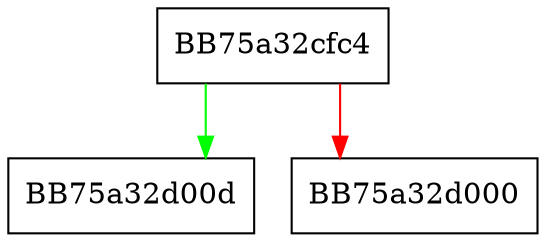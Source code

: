 digraph add_1step_call {
  node [shape="box"];
  graph [splines=ortho];
  BB75a32cfc4 -> BB75a32d00d [color="green"];
  BB75a32cfc4 -> BB75a32d000 [color="red"];
}